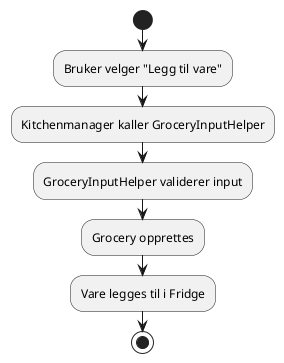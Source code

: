 @startuml
start
:Bruker velger "Legg til vare";
:Kitchenmanager kaller GroceryInputHelper;
:GroceryInputHelper validerer input;
:Grocery opprettes;
:Vare legges til i Fridge;
stop
@enduml
